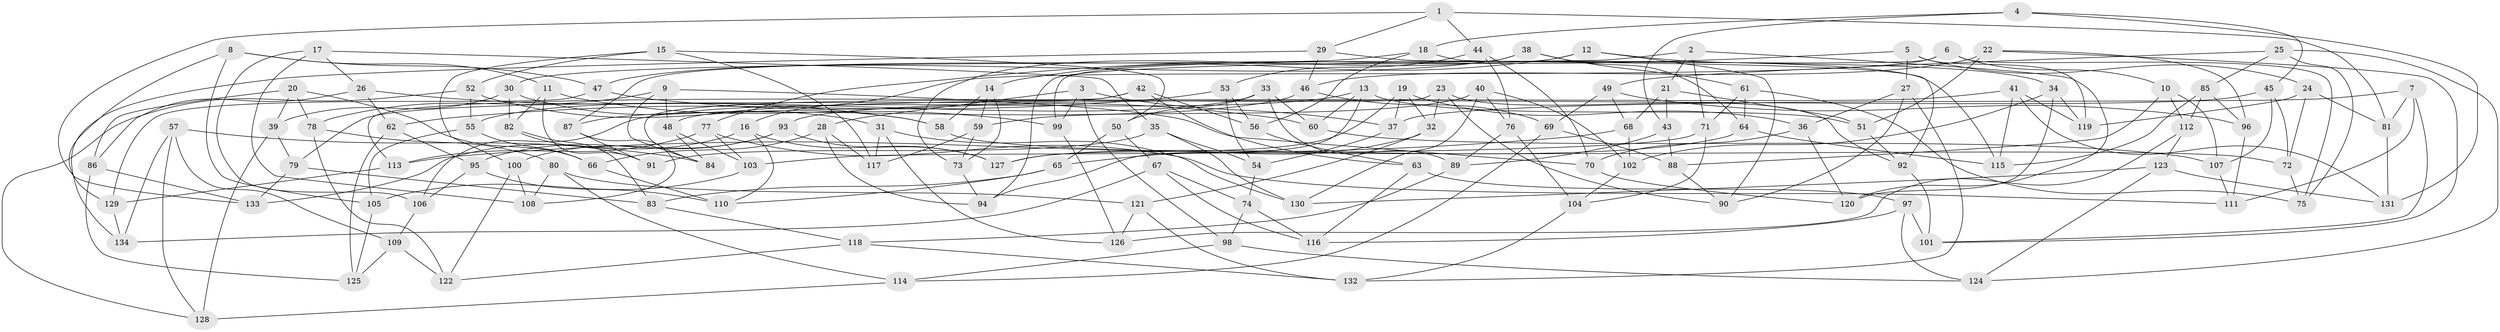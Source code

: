 // Generated by graph-tools (version 1.1) at 2025/50/03/09/25 03:50:56]
// undirected, 134 vertices, 268 edges
graph export_dot {
graph [start="1"]
  node [color=gray90,style=filled];
  1;
  2;
  3;
  4;
  5;
  6;
  7;
  8;
  9;
  10;
  11;
  12;
  13;
  14;
  15;
  16;
  17;
  18;
  19;
  20;
  21;
  22;
  23;
  24;
  25;
  26;
  27;
  28;
  29;
  30;
  31;
  32;
  33;
  34;
  35;
  36;
  37;
  38;
  39;
  40;
  41;
  42;
  43;
  44;
  45;
  46;
  47;
  48;
  49;
  50;
  51;
  52;
  53;
  54;
  55;
  56;
  57;
  58;
  59;
  60;
  61;
  62;
  63;
  64;
  65;
  66;
  67;
  68;
  69;
  70;
  71;
  72;
  73;
  74;
  75;
  76;
  77;
  78;
  79;
  80;
  81;
  82;
  83;
  84;
  85;
  86;
  87;
  88;
  89;
  90;
  91;
  92;
  93;
  94;
  95;
  96;
  97;
  98;
  99;
  100;
  101;
  102;
  103;
  104;
  105;
  106;
  107;
  108;
  109;
  110;
  111;
  112;
  113;
  114;
  115;
  116;
  117;
  118;
  119;
  120;
  121;
  122;
  123;
  124;
  125;
  126;
  127;
  128;
  129;
  130;
  131;
  132;
  133;
  134;
  1 -- 29;
  1 -- 44;
  1 -- 81;
  1 -- 133;
  2 -- 94;
  2 -- 21;
  2 -- 120;
  2 -- 71;
  3 -- 98;
  3 -- 28;
  3 -- 99;
  3 -- 37;
  4 -- 131;
  4 -- 18;
  4 -- 45;
  4 -- 43;
  5 -- 77;
  5 -- 119;
  5 -- 27;
  5 -- 24;
  6 -- 10;
  6 -- 75;
  6 -- 16;
  6 -- 99;
  7 -- 81;
  7 -- 37;
  7 -- 111;
  7 -- 101;
  8 -- 11;
  8 -- 47;
  8 -- 129;
  8 -- 105;
  9 -- 84;
  9 -- 78;
  9 -- 48;
  9 -- 70;
  10 -- 88;
  10 -- 112;
  10 -- 107;
  11 -- 82;
  11 -- 91;
  11 -- 99;
  12 -- 34;
  12 -- 14;
  12 -- 87;
  12 -- 90;
  13 -- 60;
  13 -- 51;
  13 -- 94;
  13 -- 106;
  14 -- 73;
  14 -- 58;
  14 -- 59;
  15 -- 50;
  15 -- 117;
  15 -- 52;
  15 -- 100;
  16 -- 110;
  16 -- 133;
  16 -- 127;
  17 -- 35;
  17 -- 26;
  17 -- 106;
  17 -- 108;
  18 -- 30;
  18 -- 56;
  18 -- 92;
  19 -- 36;
  19 -- 37;
  19 -- 127;
  19 -- 32;
  20 -- 86;
  20 -- 39;
  20 -- 78;
  20 -- 66;
  21 -- 51;
  21 -- 43;
  21 -- 68;
  22 -- 46;
  22 -- 96;
  22 -- 101;
  22 -- 51;
  23 -- 90;
  23 -- 32;
  23 -- 92;
  23 -- 84;
  24 -- 81;
  24 -- 72;
  24 -- 119;
  25 -- 75;
  25 -- 85;
  25 -- 124;
  25 -- 49;
  26 -- 86;
  26 -- 58;
  26 -- 62;
  27 -- 132;
  27 -- 90;
  27 -- 36;
  28 -- 66;
  28 -- 94;
  28 -- 117;
  29 -- 134;
  29 -- 115;
  29 -- 46;
  30 -- 31;
  30 -- 39;
  30 -- 82;
  31 -- 130;
  31 -- 117;
  31 -- 126;
  32 -- 121;
  32 -- 65;
  33 -- 50;
  33 -- 60;
  33 -- 55;
  33 -- 89;
  34 -- 102;
  34 -- 120;
  34 -- 119;
  35 -- 130;
  35 -- 91;
  35 -- 54;
  36 -- 120;
  36 -- 70;
  37 -- 54;
  38 -- 73;
  38 -- 47;
  38 -- 61;
  38 -- 64;
  39 -- 79;
  39 -- 128;
  40 -- 102;
  40 -- 59;
  40 -- 76;
  40 -- 130;
  41 -- 131;
  41 -- 119;
  41 -- 48;
  41 -- 115;
  42 -- 63;
  42 -- 79;
  42 -- 56;
  42 -- 113;
  43 -- 89;
  43 -- 88;
  44 -- 70;
  44 -- 53;
  44 -- 76;
  45 -- 93;
  45 -- 107;
  45 -- 72;
  46 -- 87;
  46 -- 69;
  47 -- 60;
  47 -- 129;
  48 -- 103;
  48 -- 84;
  49 -- 69;
  49 -- 68;
  49 -- 96;
  50 -- 67;
  50 -- 65;
  51 -- 92;
  52 -- 55;
  52 -- 128;
  52 -- 58;
  53 -- 62;
  53 -- 56;
  53 -- 54;
  54 -- 74;
  55 -- 105;
  55 -- 66;
  56 -- 63;
  57 -- 128;
  57 -- 84;
  57 -- 109;
  57 -- 134;
  58 -- 72;
  59 -- 73;
  59 -- 117;
  60 -- 107;
  61 -- 75;
  61 -- 64;
  61 -- 71;
  62 -- 125;
  62 -- 95;
  63 -- 97;
  63 -- 116;
  64 -- 115;
  64 -- 127;
  65 -- 110;
  65 -- 83;
  66 -- 110;
  67 -- 74;
  67 -- 134;
  67 -- 116;
  68 -- 102;
  68 -- 113;
  69 -- 114;
  69 -- 88;
  70 -- 120;
  71 -- 104;
  71 -- 103;
  72 -- 75;
  73 -- 94;
  74 -- 98;
  74 -- 116;
  76 -- 104;
  76 -- 89;
  77 -- 103;
  77 -- 113;
  77 -- 111;
  78 -- 122;
  78 -- 80;
  79 -- 133;
  79 -- 83;
  80 -- 108;
  80 -- 121;
  80 -- 114;
  81 -- 131;
  82 -- 83;
  82 -- 91;
  83 -- 118;
  85 -- 96;
  85 -- 115;
  85 -- 112;
  86 -- 125;
  86 -- 133;
  87 -- 108;
  87 -- 91;
  88 -- 90;
  89 -- 118;
  92 -- 101;
  93 -- 127;
  93 -- 95;
  93 -- 100;
  95 -- 110;
  95 -- 106;
  96 -- 111;
  97 -- 101;
  97 -- 116;
  97 -- 124;
  98 -- 124;
  98 -- 114;
  99 -- 126;
  100 -- 108;
  100 -- 122;
  102 -- 104;
  103 -- 105;
  104 -- 132;
  105 -- 125;
  106 -- 109;
  107 -- 111;
  109 -- 122;
  109 -- 125;
  112 -- 123;
  112 -- 126;
  113 -- 129;
  114 -- 128;
  118 -- 122;
  118 -- 132;
  121 -- 126;
  121 -- 132;
  123 -- 130;
  123 -- 124;
  123 -- 131;
  129 -- 134;
}

